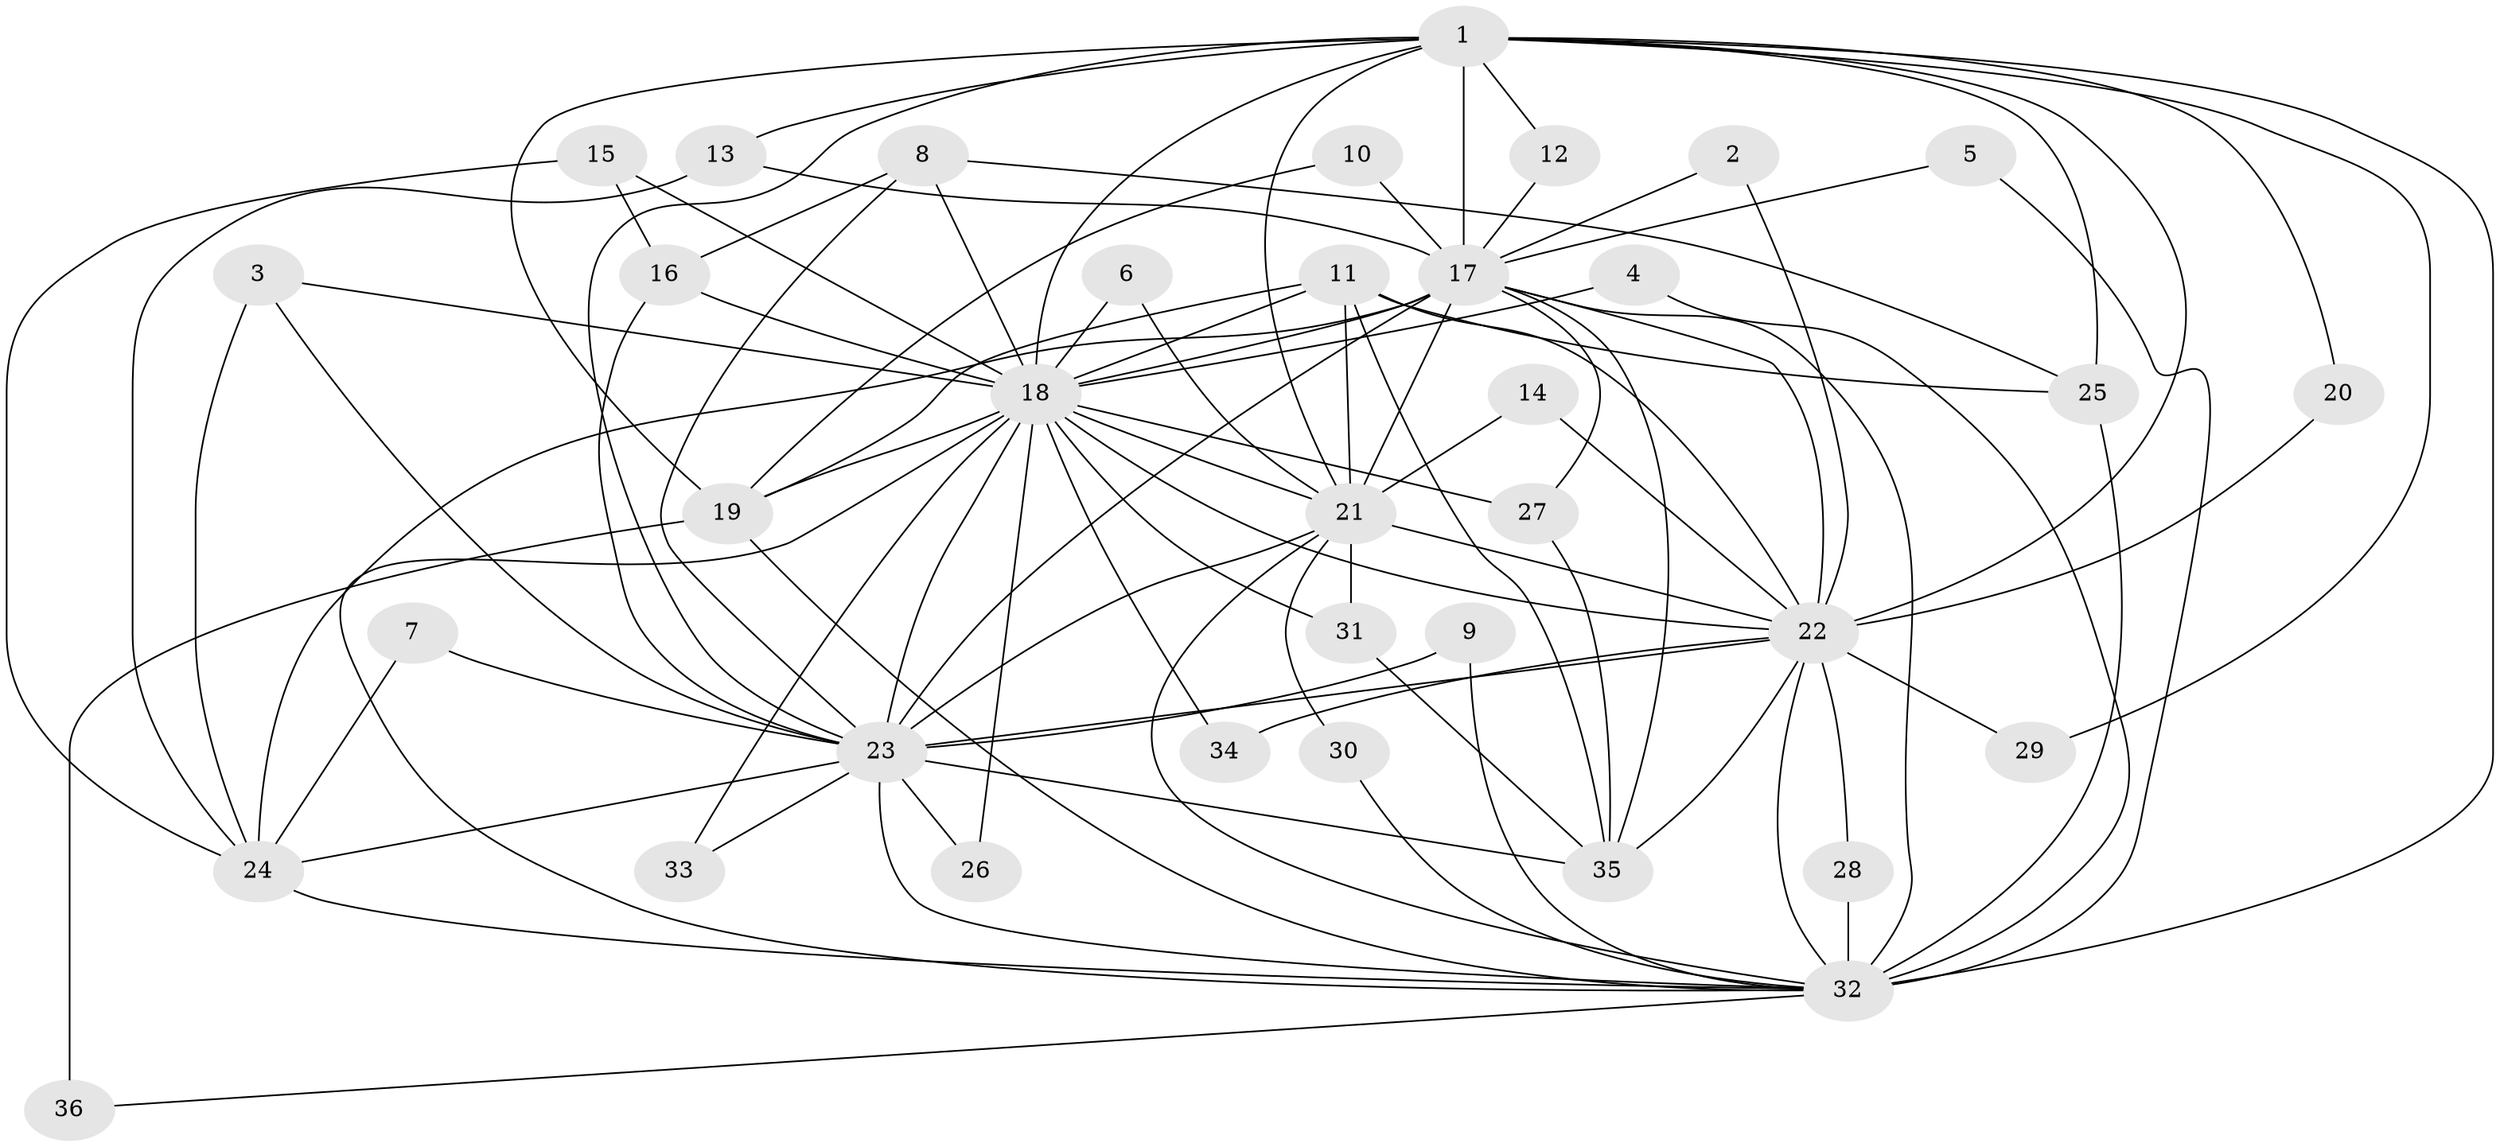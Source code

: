 // original degree distribution, {14: 0.014084507042253521, 15: 0.014084507042253521, 21: 0.014084507042253521, 16: 0.056338028169014086, 9: 0.014084507042253521, 20: 0.014084507042253521, 22: 0.014084507042253521, 2: 0.5070422535211268, 4: 0.09859154929577464, 3: 0.18309859154929578, 5: 0.028169014084507043, 6: 0.028169014084507043, 8: 0.014084507042253521}
// Generated by graph-tools (version 1.1) at 2025/25/03/09/25 03:25:49]
// undirected, 36 vertices, 93 edges
graph export_dot {
graph [start="1"]
  node [color=gray90,style=filled];
  1;
  2;
  3;
  4;
  5;
  6;
  7;
  8;
  9;
  10;
  11;
  12;
  13;
  14;
  15;
  16;
  17;
  18;
  19;
  20;
  21;
  22;
  23;
  24;
  25;
  26;
  27;
  28;
  29;
  30;
  31;
  32;
  33;
  34;
  35;
  36;
  1 -- 12 [weight=1.0];
  1 -- 13 [weight=1.0];
  1 -- 17 [weight=6.0];
  1 -- 18 [weight=4.0];
  1 -- 19 [weight=2.0];
  1 -- 20 [weight=1.0];
  1 -- 21 [weight=3.0];
  1 -- 22 [weight=4.0];
  1 -- 23 [weight=3.0];
  1 -- 25 [weight=1.0];
  1 -- 29 [weight=1.0];
  1 -- 32 [weight=5.0];
  2 -- 17 [weight=1.0];
  2 -- 22 [weight=1.0];
  3 -- 18 [weight=1.0];
  3 -- 23 [weight=1.0];
  3 -- 24 [weight=1.0];
  4 -- 18 [weight=1.0];
  4 -- 32 [weight=1.0];
  5 -- 17 [weight=1.0];
  5 -- 32 [weight=1.0];
  6 -- 18 [weight=1.0];
  6 -- 21 [weight=1.0];
  7 -- 23 [weight=1.0];
  7 -- 24 [weight=1.0];
  8 -- 16 [weight=1.0];
  8 -- 18 [weight=1.0];
  8 -- 23 [weight=1.0];
  8 -- 25 [weight=1.0];
  9 -- 23 [weight=1.0];
  9 -- 32 [weight=1.0];
  10 -- 17 [weight=1.0];
  10 -- 19 [weight=1.0];
  11 -- 18 [weight=1.0];
  11 -- 19 [weight=1.0];
  11 -- 21 [weight=1.0];
  11 -- 22 [weight=2.0];
  11 -- 25 [weight=1.0];
  11 -- 35 [weight=1.0];
  12 -- 17 [weight=1.0];
  13 -- 17 [weight=1.0];
  13 -- 24 [weight=1.0];
  14 -- 21 [weight=1.0];
  14 -- 22 [weight=2.0];
  15 -- 16 [weight=1.0];
  15 -- 18 [weight=1.0];
  15 -- 24 [weight=1.0];
  16 -- 18 [weight=1.0];
  16 -- 23 [weight=1.0];
  17 -- 18 [weight=2.0];
  17 -- 21 [weight=2.0];
  17 -- 22 [weight=2.0];
  17 -- 23 [weight=3.0];
  17 -- 24 [weight=4.0];
  17 -- 27 [weight=1.0];
  17 -- 32 [weight=2.0];
  17 -- 35 [weight=1.0];
  18 -- 19 [weight=1.0];
  18 -- 21 [weight=1.0];
  18 -- 22 [weight=1.0];
  18 -- 23 [weight=1.0];
  18 -- 26 [weight=1.0];
  18 -- 27 [weight=1.0];
  18 -- 31 [weight=1.0];
  18 -- 32 [weight=1.0];
  18 -- 33 [weight=1.0];
  18 -- 34 [weight=1.0];
  19 -- 32 [weight=1.0];
  19 -- 36 [weight=2.0];
  20 -- 22 [weight=1.0];
  21 -- 22 [weight=2.0];
  21 -- 23 [weight=1.0];
  21 -- 30 [weight=1.0];
  21 -- 31 [weight=1.0];
  21 -- 32 [weight=2.0];
  22 -- 23 [weight=1.0];
  22 -- 28 [weight=1.0];
  22 -- 29 [weight=1.0];
  22 -- 32 [weight=1.0];
  22 -- 34 [weight=1.0];
  22 -- 35 [weight=1.0];
  23 -- 24 [weight=1.0];
  23 -- 26 [weight=1.0];
  23 -- 32 [weight=1.0];
  23 -- 33 [weight=1.0];
  23 -- 35 [weight=1.0];
  24 -- 32 [weight=1.0];
  25 -- 32 [weight=1.0];
  27 -- 35 [weight=1.0];
  28 -- 32 [weight=1.0];
  30 -- 32 [weight=1.0];
  31 -- 35 [weight=1.0];
  32 -- 36 [weight=1.0];
}
